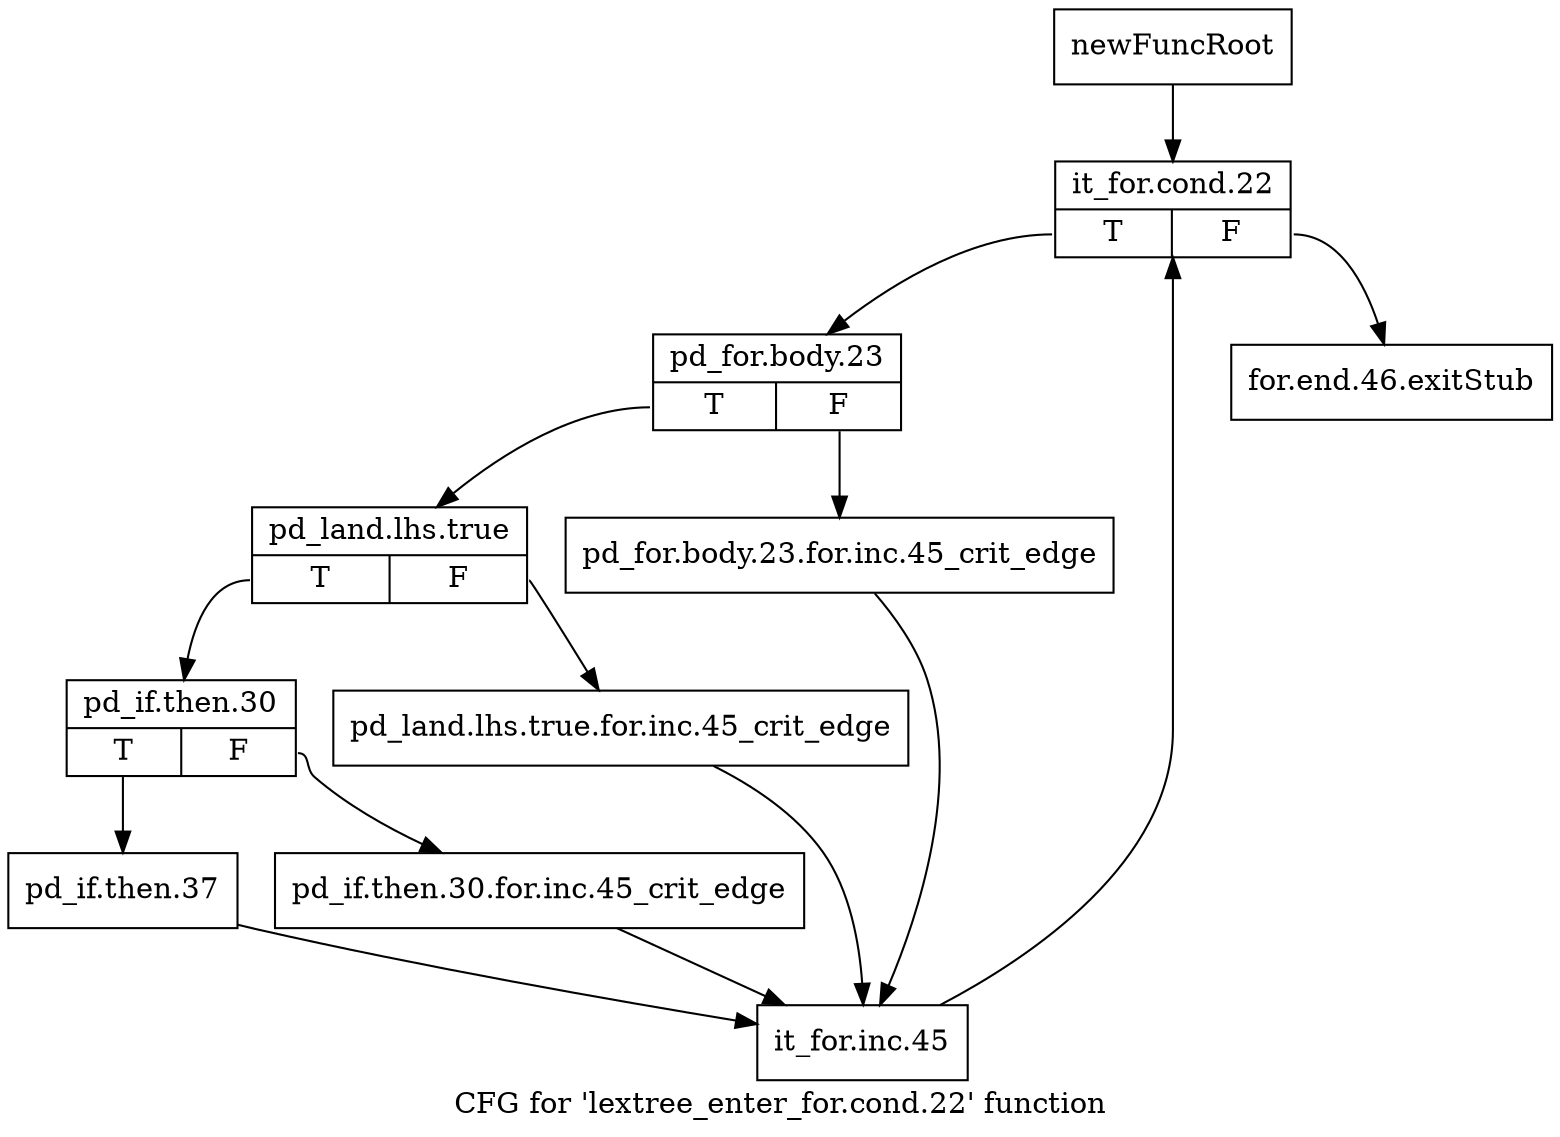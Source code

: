 digraph "CFG for 'lextree_enter_for.cond.22' function" {
	label="CFG for 'lextree_enter_for.cond.22' function";

	Node0x1252c50 [shape=record,label="{newFuncRoot}"];
	Node0x1252c50 -> Node0x1252cf0;
	Node0x1252ca0 [shape=record,label="{for.end.46.exitStub}"];
	Node0x1252cf0 [shape=record,label="{it_for.cond.22|{<s0>T|<s1>F}}"];
	Node0x1252cf0:s0 -> Node0x1252d40;
	Node0x1252cf0:s1 -> Node0x1252ca0;
	Node0x1252d40 [shape=record,label="{pd_for.body.23|{<s0>T|<s1>F}}"];
	Node0x1252d40:s0 -> Node0x1252de0;
	Node0x1252d40:s1 -> Node0x1252d90;
	Node0x1252d90 [shape=record,label="{pd_for.body.23.for.inc.45_crit_edge}"];
	Node0x1252d90 -> Node0x1252f70;
	Node0x1252de0 [shape=record,label="{pd_land.lhs.true|{<s0>T|<s1>F}}"];
	Node0x1252de0:s0 -> Node0x1252e80;
	Node0x1252de0:s1 -> Node0x1252e30;
	Node0x1252e30 [shape=record,label="{pd_land.lhs.true.for.inc.45_crit_edge}"];
	Node0x1252e30 -> Node0x1252f70;
	Node0x1252e80 [shape=record,label="{pd_if.then.30|{<s0>T|<s1>F}}"];
	Node0x1252e80:s0 -> Node0x1252f20;
	Node0x1252e80:s1 -> Node0x1252ed0;
	Node0x1252ed0 [shape=record,label="{pd_if.then.30.for.inc.45_crit_edge}"];
	Node0x1252ed0 -> Node0x1252f70;
	Node0x1252f20 [shape=record,label="{pd_if.then.37}"];
	Node0x1252f20 -> Node0x1252f70;
	Node0x1252f70 [shape=record,label="{it_for.inc.45}"];
	Node0x1252f70 -> Node0x1252cf0;
}
